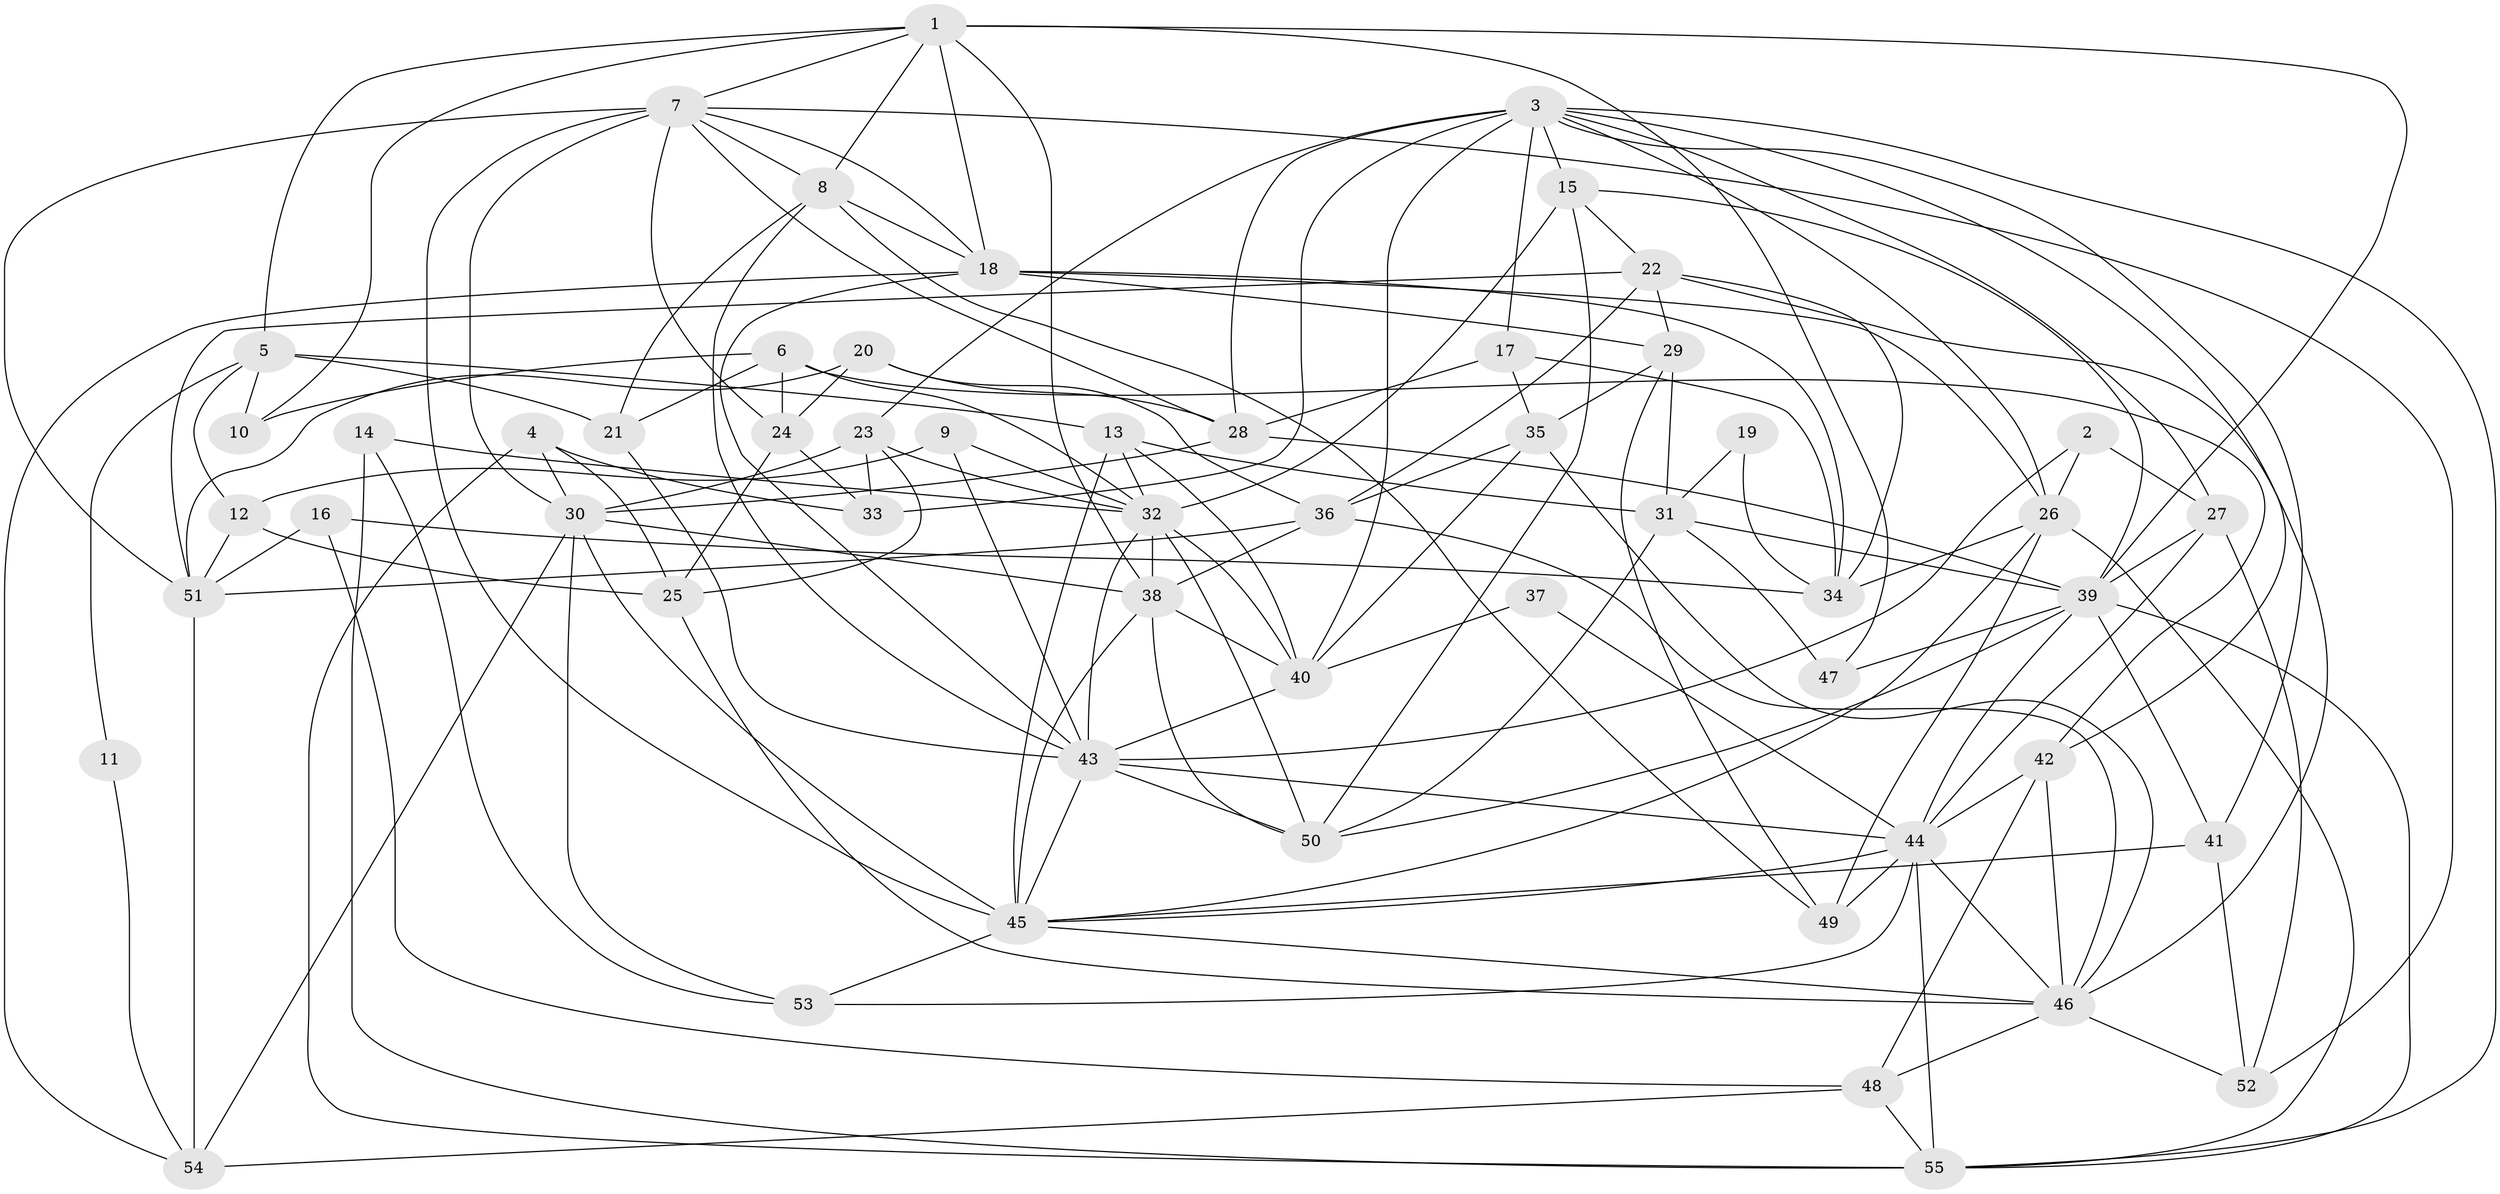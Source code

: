 // original degree distribution, {4: 0.3119266055045872, 6: 0.11009174311926606, 7: 0.027522935779816515, 3: 0.22018348623853212, 5: 0.1926605504587156, 2: 0.13761467889908258}
// Generated by graph-tools (version 1.1) at 2025/26/03/09/25 03:26:18]
// undirected, 55 vertices, 155 edges
graph export_dot {
graph [start="1"]
  node [color=gray90,style=filled];
  1;
  2;
  3;
  4;
  5;
  6;
  7;
  8;
  9;
  10;
  11;
  12;
  13;
  14;
  15;
  16;
  17;
  18;
  19;
  20;
  21;
  22;
  23;
  24;
  25;
  26;
  27;
  28;
  29;
  30;
  31;
  32;
  33;
  34;
  35;
  36;
  37;
  38;
  39;
  40;
  41;
  42;
  43;
  44;
  45;
  46;
  47;
  48;
  49;
  50;
  51;
  52;
  53;
  54;
  55;
  1 -- 5 [weight=1.0];
  1 -- 7 [weight=1.0];
  1 -- 8 [weight=1.0];
  1 -- 10 [weight=1.0];
  1 -- 18 [weight=1.0];
  1 -- 38 [weight=1.0];
  1 -- 39 [weight=1.0];
  1 -- 47 [weight=1.0];
  2 -- 26 [weight=1.0];
  2 -- 27 [weight=1.0];
  2 -- 43 [weight=1.0];
  3 -- 15 [weight=1.0];
  3 -- 17 [weight=1.0];
  3 -- 23 [weight=1.0];
  3 -- 26 [weight=1.0];
  3 -- 27 [weight=1.0];
  3 -- 28 [weight=1.0];
  3 -- 33 [weight=1.0];
  3 -- 40 [weight=2.0];
  3 -- 41 [weight=1.0];
  3 -- 42 [weight=1.0];
  3 -- 55 [weight=1.0];
  4 -- 25 [weight=1.0];
  4 -- 30 [weight=1.0];
  4 -- 33 [weight=1.0];
  4 -- 55 [weight=1.0];
  5 -- 10 [weight=1.0];
  5 -- 11 [weight=1.0];
  5 -- 12 [weight=1.0];
  5 -- 13 [weight=1.0];
  5 -- 21 [weight=1.0];
  6 -- 10 [weight=1.0];
  6 -- 21 [weight=1.0];
  6 -- 24 [weight=2.0];
  6 -- 32 [weight=1.0];
  6 -- 42 [weight=1.0];
  7 -- 8 [weight=1.0];
  7 -- 18 [weight=1.0];
  7 -- 24 [weight=1.0];
  7 -- 28 [weight=1.0];
  7 -- 30 [weight=1.0];
  7 -- 45 [weight=1.0];
  7 -- 51 [weight=1.0];
  7 -- 52 [weight=1.0];
  8 -- 18 [weight=1.0];
  8 -- 21 [weight=1.0];
  8 -- 43 [weight=1.0];
  8 -- 49 [weight=1.0];
  9 -- 12 [weight=1.0];
  9 -- 32 [weight=1.0];
  9 -- 43 [weight=2.0];
  11 -- 54 [weight=1.0];
  12 -- 25 [weight=1.0];
  12 -- 51 [weight=1.0];
  13 -- 31 [weight=1.0];
  13 -- 32 [weight=1.0];
  13 -- 40 [weight=1.0];
  13 -- 45 [weight=2.0];
  14 -- 32 [weight=1.0];
  14 -- 53 [weight=1.0];
  14 -- 55 [weight=1.0];
  15 -- 22 [weight=1.0];
  15 -- 32 [weight=1.0];
  15 -- 39 [weight=1.0];
  15 -- 50 [weight=1.0];
  16 -- 34 [weight=1.0];
  16 -- 48 [weight=1.0];
  16 -- 51 [weight=1.0];
  17 -- 28 [weight=1.0];
  17 -- 34 [weight=1.0];
  17 -- 35 [weight=1.0];
  18 -- 26 [weight=1.0];
  18 -- 29 [weight=1.0];
  18 -- 34 [weight=1.0];
  18 -- 43 [weight=1.0];
  18 -- 54 [weight=1.0];
  19 -- 31 [weight=1.0];
  19 -- 34 [weight=1.0];
  20 -- 24 [weight=1.0];
  20 -- 28 [weight=1.0];
  20 -- 36 [weight=1.0];
  20 -- 51 [weight=1.0];
  21 -- 43 [weight=1.0];
  22 -- 29 [weight=1.0];
  22 -- 34 [weight=1.0];
  22 -- 36 [weight=1.0];
  22 -- 46 [weight=1.0];
  22 -- 51 [weight=1.0];
  23 -- 25 [weight=1.0];
  23 -- 30 [weight=1.0];
  23 -- 32 [weight=1.0];
  23 -- 33 [weight=1.0];
  24 -- 25 [weight=1.0];
  24 -- 33 [weight=1.0];
  25 -- 46 [weight=1.0];
  26 -- 34 [weight=1.0];
  26 -- 45 [weight=1.0];
  26 -- 49 [weight=1.0];
  26 -- 55 [weight=1.0];
  27 -- 39 [weight=1.0];
  27 -- 44 [weight=1.0];
  27 -- 52 [weight=1.0];
  28 -- 30 [weight=1.0];
  28 -- 39 [weight=1.0];
  29 -- 31 [weight=1.0];
  29 -- 35 [weight=1.0];
  29 -- 49 [weight=1.0];
  30 -- 38 [weight=1.0];
  30 -- 45 [weight=1.0];
  30 -- 53 [weight=1.0];
  30 -- 54 [weight=1.0];
  31 -- 39 [weight=1.0];
  31 -- 47 [weight=1.0];
  31 -- 50 [weight=1.0];
  32 -- 38 [weight=1.0];
  32 -- 40 [weight=1.0];
  32 -- 43 [weight=1.0];
  32 -- 50 [weight=1.0];
  35 -- 36 [weight=1.0];
  35 -- 40 [weight=1.0];
  35 -- 46 [weight=1.0];
  36 -- 38 [weight=1.0];
  36 -- 46 [weight=1.0];
  36 -- 51 [weight=1.0];
  37 -- 40 [weight=1.0];
  37 -- 44 [weight=1.0];
  38 -- 40 [weight=1.0];
  38 -- 45 [weight=1.0];
  38 -- 50 [weight=1.0];
  39 -- 41 [weight=1.0];
  39 -- 44 [weight=1.0];
  39 -- 47 [weight=1.0];
  39 -- 50 [weight=1.0];
  39 -- 55 [weight=1.0];
  40 -- 43 [weight=2.0];
  41 -- 45 [weight=1.0];
  41 -- 52 [weight=1.0];
  42 -- 44 [weight=2.0];
  42 -- 46 [weight=1.0];
  42 -- 48 [weight=1.0];
  43 -- 44 [weight=1.0];
  43 -- 45 [weight=1.0];
  43 -- 50 [weight=1.0];
  44 -- 45 [weight=1.0];
  44 -- 46 [weight=1.0];
  44 -- 49 [weight=2.0];
  44 -- 53 [weight=1.0];
  44 -- 55 [weight=1.0];
  45 -- 46 [weight=1.0];
  45 -- 53 [weight=1.0];
  46 -- 48 [weight=1.0];
  46 -- 52 [weight=1.0];
  48 -- 54 [weight=1.0];
  48 -- 55 [weight=1.0];
  51 -- 54 [weight=1.0];
}
